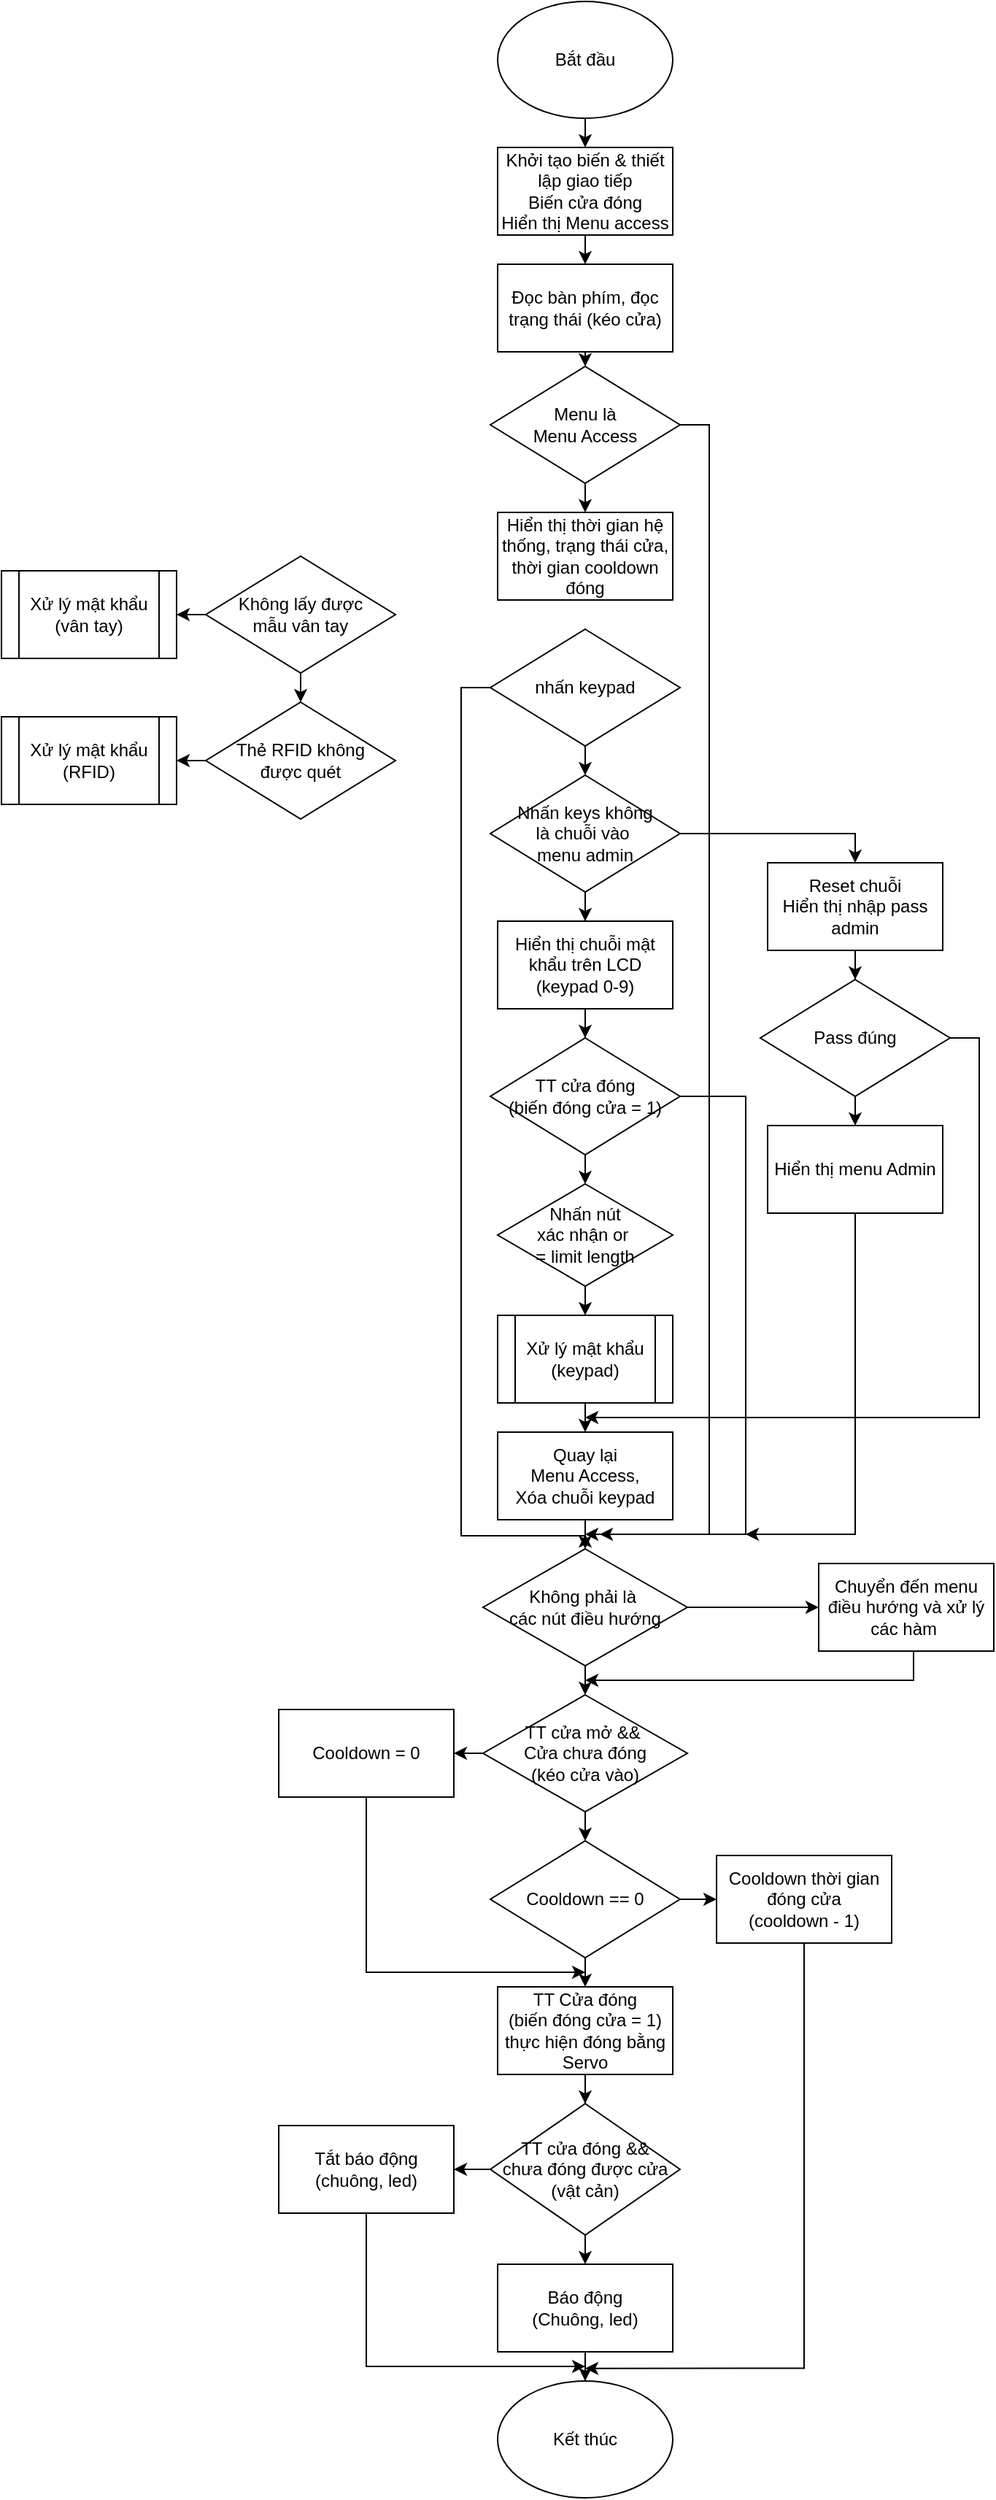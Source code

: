 <mxfile version="20.8.10" type="device"><diagram name="Page-1" id="b98hYyMKj8YlStej-2vi"><mxGraphModel dx="780" dy="544" grid="1" gridSize="10" guides="1" tooltips="1" connect="1" arrows="1" fold="1" page="1" pageScale="1" pageWidth="850" pageHeight="1100" math="0" shadow="0"><root><mxCell id="0"/><mxCell id="1" parent="0"/><mxCell id="kF2zUSh8qa5_2cd2_xew-3" style="edgeStyle=orthogonalEdgeStyle;rounded=0;orthogonalLoop=1;jettySize=auto;html=1;exitX=0.5;exitY=1;exitDx=0;exitDy=0;entryX=0.5;entryY=0;entryDx=0;entryDy=0;" parent="1" source="kF2zUSh8qa5_2cd2_xew-1" target="kF2zUSh8qa5_2cd2_xew-2" edge="1"><mxGeometry relative="1" as="geometry"/></mxCell><mxCell id="kF2zUSh8qa5_2cd2_xew-1" value="Bắt đầu" style="ellipse;whiteSpace=wrap;html=1;" parent="1" vertex="1"><mxGeometry x="350" y="10" width="120" height="80" as="geometry"/></mxCell><mxCell id="uXcftmySkMfu-KQS0OOE-52" style="edgeStyle=orthogonalEdgeStyle;rounded=0;orthogonalLoop=1;jettySize=auto;html=1;exitX=0.5;exitY=1;exitDx=0;exitDy=0;entryX=0.5;entryY=0;entryDx=0;entryDy=0;" parent="1" source="kF2zUSh8qa5_2cd2_xew-2" target="uXcftmySkMfu-KQS0OOE-51" edge="1"><mxGeometry relative="1" as="geometry"/></mxCell><mxCell id="kF2zUSh8qa5_2cd2_xew-2" value="Khởi tạo biến &amp;amp; thiết lập giao tiếp&lt;br&gt;Biến cửa đóng&lt;br&gt;Hiển thị Menu access" style="rounded=0;whiteSpace=wrap;html=1;" parent="1" vertex="1"><mxGeometry x="350" y="110" width="120" height="60" as="geometry"/></mxCell><mxCell id="uXcftmySkMfu-KQS0OOE-42" style="edgeStyle=orthogonalEdgeStyle;rounded=0;orthogonalLoop=1;jettySize=auto;html=1;exitX=0.5;exitY=1;exitDx=0;exitDy=0;entryX=0.5;entryY=0;entryDx=0;entryDy=0;" parent="1" source="kF2zUSh8qa5_2cd2_xew-6" target="kF2zUSh8qa5_2cd2_xew-20" edge="1"><mxGeometry relative="1" as="geometry"/></mxCell><mxCell id="uXcftmySkMfu-KQS0OOE-66" style="edgeStyle=orthogonalEdgeStyle;rounded=0;orthogonalLoop=1;jettySize=auto;html=1;exitX=1;exitY=0.5;exitDx=0;exitDy=0;" parent="1" source="kF2zUSh8qa5_2cd2_xew-6" edge="1"><mxGeometry relative="1" as="geometry"><mxPoint x="410" y="1060" as="targetPoint"/><Array as="points"><mxPoint x="520" y="760"/><mxPoint x="520" y="1060"/></Array></mxGeometry></mxCell><mxCell id="kF2zUSh8qa5_2cd2_xew-6" value="TT cửa đóng&lt;br&gt;(biến đóng cửa = 1)" style="rhombus;whiteSpace=wrap;html=1;" parent="1" vertex="1"><mxGeometry x="345" y="720" width="130" height="80" as="geometry"/></mxCell><mxCell id="kF2zUSh8qa5_2cd2_xew-118" style="edgeStyle=orthogonalEdgeStyle;rounded=0;orthogonalLoop=1;jettySize=auto;html=1;exitX=0.5;exitY=1;exitDx=0;exitDy=0;entryX=0.5;entryY=0;entryDx=0;entryDy=0;" parent="1" source="kF2zUSh8qa5_2cd2_xew-12" target="kF2zUSh8qa5_2cd2_xew-15" edge="1"><mxGeometry relative="1" as="geometry"/></mxCell><mxCell id="uXcftmySkMfu-KQS0OOE-57" style="edgeStyle=orthogonalEdgeStyle;rounded=0;orthogonalLoop=1;jettySize=auto;html=1;exitX=1;exitY=0.5;exitDx=0;exitDy=0;" parent="1" source="kF2zUSh8qa5_2cd2_xew-12" edge="1"><mxGeometry relative="1" as="geometry"><mxPoint x="420" y="1060" as="targetPoint"/><Array as="points"><mxPoint x="495" y="300"/><mxPoint x="495" y="1060"/></Array></mxGeometry></mxCell><mxCell id="kF2zUSh8qa5_2cd2_xew-12" value="Menu là&lt;br&gt;Menu Access" style="rhombus;whiteSpace=wrap;html=1;" parent="1" vertex="1"><mxGeometry x="345" y="260" width="130" height="80" as="geometry"/></mxCell><mxCell id="kF2zUSh8qa5_2cd2_xew-15" value="Hiển thị thời gian hệ thống, trạng thái cửa, thời gian cooldown đóng" style="rounded=0;whiteSpace=wrap;html=1;" parent="1" vertex="1"><mxGeometry x="350" y="360" width="120" height="60" as="geometry"/></mxCell><mxCell id="uXcftmySkMfu-KQS0OOE-43" style="edgeStyle=orthogonalEdgeStyle;rounded=0;orthogonalLoop=1;jettySize=auto;html=1;exitX=0.5;exitY=1;exitDx=0;exitDy=0;" parent="1" source="kF2zUSh8qa5_2cd2_xew-18" target="kF2zUSh8qa5_2cd2_xew-6" edge="1"><mxGeometry relative="1" as="geometry"/></mxCell><mxCell id="kF2zUSh8qa5_2cd2_xew-18" value="Hiển thị chuỗi mật khẩu trên LCD&lt;br&gt;(keypad 0-9)" style="rounded=0;whiteSpace=wrap;html=1;" parent="1" vertex="1"><mxGeometry x="350" y="640" width="120" height="60" as="geometry"/></mxCell><mxCell id="uXcftmySkMfu-KQS0OOE-45" style="edgeStyle=orthogonalEdgeStyle;rounded=0;orthogonalLoop=1;jettySize=auto;html=1;exitX=0.5;exitY=1;exitDx=0;exitDy=0;entryX=0.5;entryY=0;entryDx=0;entryDy=0;" parent="1" source="kF2zUSh8qa5_2cd2_xew-20" target="kF2zUSh8qa5_2cd2_xew-23" edge="1"><mxGeometry relative="1" as="geometry"/></mxCell><mxCell id="kF2zUSh8qa5_2cd2_xew-20" value="Nhấn nút&lt;br&gt;xác nhận or&amp;nbsp;&lt;br&gt;= limit length" style="rhombus;whiteSpace=wrap;html=1;" parent="1" vertex="1"><mxGeometry x="350" y="820" width="120" height="70" as="geometry"/></mxCell><mxCell id="uXcftmySkMfu-KQS0OOE-48" style="edgeStyle=orthogonalEdgeStyle;rounded=0;orthogonalLoop=1;jettySize=auto;html=1;exitX=0.5;exitY=1;exitDx=0;exitDy=0;entryX=0.5;entryY=0;entryDx=0;entryDy=0;" parent="1" source="kF2zUSh8qa5_2cd2_xew-23" target="kF2zUSh8qa5_2cd2_xew-60" edge="1"><mxGeometry relative="1" as="geometry"/></mxCell><mxCell id="kF2zUSh8qa5_2cd2_xew-23" value="Xử lý mật khẩu&lt;br&gt;(keypad)" style="shape=process;whiteSpace=wrap;html=1;backgroundOutline=1;" parent="1" vertex="1"><mxGeometry x="350" y="910" width="120" height="60" as="geometry"/></mxCell><mxCell id="kF2zUSh8qa5_2cd2_xew-159" style="edgeStyle=orthogonalEdgeStyle;rounded=0;orthogonalLoop=1;jettySize=auto;html=1;exitX=0.5;exitY=1;exitDx=0;exitDy=0;" parent="1" source="kF2zUSh8qa5_2cd2_xew-27" target="kF2zUSh8qa5_2cd2_xew-18" edge="1"><mxGeometry relative="1" as="geometry"/></mxCell><mxCell id="uXcftmySkMfu-KQS0OOE-63" style="edgeStyle=orthogonalEdgeStyle;rounded=0;orthogonalLoop=1;jettySize=auto;html=1;entryX=0.5;entryY=0;entryDx=0;entryDy=0;" parent="1" source="kF2zUSh8qa5_2cd2_xew-27" target="kF2zUSh8qa5_2cd2_xew-123" edge="1"><mxGeometry relative="1" as="geometry"/></mxCell><mxCell id="kF2zUSh8qa5_2cd2_xew-27" value="Nhấn keys không&lt;br&gt;là chuỗi vào&amp;nbsp;&lt;br&gt;menu admin" style="rhombus;whiteSpace=wrap;html=1;" parent="1" vertex="1"><mxGeometry x="345" y="540" width="130" height="80" as="geometry"/></mxCell><mxCell id="kF2zUSh8qa5_2cd2_xew-111" style="edgeStyle=orthogonalEdgeStyle;rounded=0;orthogonalLoop=1;jettySize=auto;html=1;" parent="1" edge="1"><mxGeometry relative="1" as="geometry"><mxPoint x="410" y="1631.333" as="targetPoint"/><mxPoint x="560" y="1340" as="sourcePoint"/><Array as="points"><mxPoint x="560" y="1631"/></Array></mxGeometry></mxCell><mxCell id="kF2zUSh8qa5_2cd2_xew-35" value="Cooldown thời gian đóng cửa&lt;br&gt;(cooldown - 1)" style="rounded=0;whiteSpace=wrap;html=1;" parent="1" vertex="1"><mxGeometry x="500" y="1280" width="120" height="60" as="geometry"/></mxCell><mxCell id="kF2zUSh8qa5_2cd2_xew-105" style="edgeStyle=orthogonalEdgeStyle;rounded=0;orthogonalLoop=1;jettySize=auto;html=1;exitX=0.5;exitY=1;exitDx=0;exitDy=0;entryX=0.5;entryY=0;entryDx=0;entryDy=0;" parent="1" source="kF2zUSh8qa5_2cd2_xew-36" target="kF2zUSh8qa5_2cd2_xew-40" edge="1"><mxGeometry relative="1" as="geometry"/></mxCell><mxCell id="kF2zUSh8qa5_2cd2_xew-109" style="edgeStyle=orthogonalEdgeStyle;rounded=0;orthogonalLoop=1;jettySize=auto;html=1;exitX=0;exitY=0.5;exitDx=0;exitDy=0;entryX=1;entryY=0.5;entryDx=0;entryDy=0;" parent="1" source="kF2zUSh8qa5_2cd2_xew-36" target="kF2zUSh8qa5_2cd2_xew-44" edge="1"><mxGeometry relative="1" as="geometry"/></mxCell><mxCell id="kF2zUSh8qa5_2cd2_xew-36" value="TT cửa mở &amp;amp;&amp;amp;&amp;nbsp;&lt;br&gt;Cửa chưa đóng&lt;br&gt;(kéo cửa vào)" style="rhombus;whiteSpace=wrap;html=1;" parent="1" vertex="1"><mxGeometry x="340" y="1170" width="140" height="80" as="geometry"/></mxCell><mxCell id="kF2zUSh8qa5_2cd2_xew-107" style="edgeStyle=orthogonalEdgeStyle;rounded=0;orthogonalLoop=1;jettySize=auto;html=1;exitX=1;exitY=0.5;exitDx=0;exitDy=0;entryX=0;entryY=0.5;entryDx=0;entryDy=0;" parent="1" source="kF2zUSh8qa5_2cd2_xew-40" edge="1"><mxGeometry relative="1" as="geometry"><mxPoint x="500" y="1310" as="targetPoint"/></mxGeometry></mxCell><mxCell id="kF2zUSh8qa5_2cd2_xew-108" style="edgeStyle=orthogonalEdgeStyle;rounded=0;orthogonalLoop=1;jettySize=auto;html=1;exitX=0.5;exitY=1;exitDx=0;exitDy=0;entryX=0.5;entryY=0;entryDx=0;entryDy=0;" parent="1" source="kF2zUSh8qa5_2cd2_xew-40" target="kF2zUSh8qa5_2cd2_xew-42" edge="1"><mxGeometry relative="1" as="geometry"/></mxCell><mxCell id="kF2zUSh8qa5_2cd2_xew-40" value="Cooldown == 0" style="rhombus;whiteSpace=wrap;html=1;" parent="1" vertex="1"><mxGeometry x="345" y="1270" width="130" height="80" as="geometry"/></mxCell><mxCell id="kF2zUSh8qa5_2cd2_xew-81" style="edgeStyle=orthogonalEdgeStyle;rounded=0;orthogonalLoop=1;jettySize=auto;html=1;" parent="1" source="kF2zUSh8qa5_2cd2_xew-42" target="kF2zUSh8qa5_2cd2_xew-80" edge="1"><mxGeometry relative="1" as="geometry"/></mxCell><mxCell id="kF2zUSh8qa5_2cd2_xew-42" value="TT Cửa đóng&lt;br&gt;(biến đóng cửa = 1)&lt;br&gt;thực hiện đóng bằng Servo" style="rounded=0;whiteSpace=wrap;html=1;" parent="1" vertex="1"><mxGeometry x="350" y="1370" width="120" height="60" as="geometry"/></mxCell><mxCell id="kF2zUSh8qa5_2cd2_xew-110" style="edgeStyle=orthogonalEdgeStyle;rounded=0;orthogonalLoop=1;jettySize=auto;html=1;exitX=0.5;exitY=1;exitDx=0;exitDy=0;" parent="1" source="kF2zUSh8qa5_2cd2_xew-44" edge="1"><mxGeometry relative="1" as="geometry"><mxPoint x="410" y="1360" as="targetPoint"/><Array as="points"><mxPoint x="260" y="1360"/></Array></mxGeometry></mxCell><mxCell id="kF2zUSh8qa5_2cd2_xew-44" value="Cooldown = 0" style="rounded=0;whiteSpace=wrap;html=1;" parent="1" vertex="1"><mxGeometry x="200" y="1180" width="120" height="60" as="geometry"/></mxCell><mxCell id="kF2zUSh8qa5_2cd2_xew-49" value="Xử lý mật khẩu&lt;br&gt;(vân tay)" style="shape=process;whiteSpace=wrap;html=1;backgroundOutline=1;" parent="1" vertex="1"><mxGeometry x="10" y="400" width="120" height="60" as="geometry"/></mxCell><mxCell id="kF2zUSh8qa5_2cd2_xew-55" style="edgeStyle=orthogonalEdgeStyle;rounded=0;orthogonalLoop=1;jettySize=auto;html=1;exitX=0.5;exitY=1;exitDx=0;exitDy=0;entryX=0.5;entryY=0;entryDx=0;entryDy=0;" parent="1" source="kF2zUSh8qa5_2cd2_xew-52" edge="1"><mxGeometry relative="1" as="geometry"><mxPoint x="215" y="490" as="targetPoint"/></mxGeometry></mxCell><mxCell id="kF2zUSh8qa5_2cd2_xew-68" style="edgeStyle=orthogonalEdgeStyle;rounded=0;orthogonalLoop=1;jettySize=auto;html=1;exitX=0;exitY=0.5;exitDx=0;exitDy=0;" parent="1" source="kF2zUSh8qa5_2cd2_xew-52" target="kF2zUSh8qa5_2cd2_xew-49" edge="1"><mxGeometry relative="1" as="geometry"/></mxCell><mxCell id="kF2zUSh8qa5_2cd2_xew-52" value="Không lấy được&lt;br&gt;mẫu vân tay" style="rhombus;whiteSpace=wrap;html=1;" parent="1" vertex="1"><mxGeometry x="150" y="390" width="130" height="80" as="geometry"/></mxCell><mxCell id="kF2zUSh8qa5_2cd2_xew-69" style="edgeStyle=orthogonalEdgeStyle;rounded=0;orthogonalLoop=1;jettySize=auto;html=1;exitX=0;exitY=0.5;exitDx=0;exitDy=0;entryX=1;entryY=0.5;entryDx=0;entryDy=0;" parent="1" source="kF2zUSh8qa5_2cd2_xew-54" target="kF2zUSh8qa5_2cd2_xew-67" edge="1"><mxGeometry relative="1" as="geometry"/></mxCell><mxCell id="kF2zUSh8qa5_2cd2_xew-54" value="Thẻ RFID không &lt;br&gt;được quét" style="rhombus;whiteSpace=wrap;html=1;" parent="1" vertex="1"><mxGeometry x="150" y="490" width="130" height="80" as="geometry"/></mxCell><mxCell id="uXcftmySkMfu-KQS0OOE-67" style="edgeStyle=orthogonalEdgeStyle;rounded=0;orthogonalLoop=1;jettySize=auto;html=1;exitX=0.5;exitY=1;exitDx=0;exitDy=0;" parent="1" source="kF2zUSh8qa5_2cd2_xew-58" edge="1"><mxGeometry relative="1" as="geometry"><mxPoint x="520" y="1060" as="targetPoint"/><Array as="points"><mxPoint x="595" y="1060"/></Array></mxGeometry></mxCell><mxCell id="kF2zUSh8qa5_2cd2_xew-58" value="Hiển thị menu Admin" style="rounded=0;whiteSpace=wrap;html=1;" parent="1" vertex="1"><mxGeometry x="535" y="780" width="120" height="60" as="geometry"/></mxCell><mxCell id="aVrhky-palieclj_PhHh-5" style="edgeStyle=orthogonalEdgeStyle;rounded=0;orthogonalLoop=1;jettySize=auto;html=1;exitX=0.5;exitY=1;exitDx=0;exitDy=0;entryX=0.5;entryY=0;entryDx=0;entryDy=0;" parent="1" source="kF2zUSh8qa5_2cd2_xew-60" target="aVrhky-palieclj_PhHh-3" edge="1"><mxGeometry relative="1" as="geometry"><Array as="points"><mxPoint x="410" y="1070"/></Array></mxGeometry></mxCell><mxCell id="kF2zUSh8qa5_2cd2_xew-60" value="Quay lại&lt;br&gt;Menu Access,&lt;br&gt;Xóa chuỗi keypad" style="rounded=0;whiteSpace=wrap;html=1;" parent="1" vertex="1"><mxGeometry x="350" y="990" width="120" height="60" as="geometry"/></mxCell><mxCell id="kF2zUSh8qa5_2cd2_xew-67" value="Xử lý mật khẩu&lt;br&gt;(RFID)" style="shape=process;whiteSpace=wrap;html=1;backgroundOutline=1;" parent="1" vertex="1"><mxGeometry x="10" y="500" width="120" height="60" as="geometry"/></mxCell><mxCell id="kF2zUSh8qa5_2cd2_xew-83" style="edgeStyle=orthogonalEdgeStyle;rounded=0;orthogonalLoop=1;jettySize=auto;html=1;exitX=0.5;exitY=1;exitDx=0;exitDy=0;entryX=0.5;entryY=0;entryDx=0;entryDy=0;" parent="1" source="kF2zUSh8qa5_2cd2_xew-80" target="kF2zUSh8qa5_2cd2_xew-82" edge="1"><mxGeometry relative="1" as="geometry"/></mxCell><mxCell id="kF2zUSh8qa5_2cd2_xew-86" style="edgeStyle=orthogonalEdgeStyle;rounded=0;orthogonalLoop=1;jettySize=auto;html=1;entryX=1;entryY=0.5;entryDx=0;entryDy=0;" parent="1" source="kF2zUSh8qa5_2cd2_xew-80" target="kF2zUSh8qa5_2cd2_xew-84" edge="1"><mxGeometry relative="1" as="geometry"/></mxCell><mxCell id="kF2zUSh8qa5_2cd2_xew-80" value="TT cửa đóng &amp;amp;&amp;amp;&lt;br&gt;chưa đóng được cửa&lt;br&gt;(vật cản)" style="rhombus;whiteSpace=wrap;html=1;" parent="1" vertex="1"><mxGeometry x="345" y="1450" width="130" height="90" as="geometry"/></mxCell><mxCell id="kF2zUSh8qa5_2cd2_xew-88" style="edgeStyle=orthogonalEdgeStyle;rounded=0;orthogonalLoop=1;jettySize=auto;html=1;exitX=0.5;exitY=1;exitDx=0;exitDy=0;" parent="1" source="kF2zUSh8qa5_2cd2_xew-82" target="kF2zUSh8qa5_2cd2_xew-87" edge="1"><mxGeometry relative="1" as="geometry"/></mxCell><mxCell id="kF2zUSh8qa5_2cd2_xew-82" value="Báo động&lt;br&gt;(Chuông, led)" style="rounded=0;whiteSpace=wrap;html=1;" parent="1" vertex="1"><mxGeometry x="350" y="1560" width="120" height="60" as="geometry"/></mxCell><mxCell id="kF2zUSh8qa5_2cd2_xew-90" style="edgeStyle=orthogonalEdgeStyle;rounded=0;orthogonalLoop=1;jettySize=auto;html=1;exitX=0.5;exitY=1;exitDx=0;exitDy=0;" parent="1" source="kF2zUSh8qa5_2cd2_xew-84" edge="1"><mxGeometry relative="1" as="geometry"><mxPoint x="410" y="1630" as="targetPoint"/><Array as="points"><mxPoint x="260" y="1630"/></Array></mxGeometry></mxCell><mxCell id="kF2zUSh8qa5_2cd2_xew-84" value="Tắt báo động&lt;br&gt;(chuông, led)" style="rounded=0;whiteSpace=wrap;html=1;" parent="1" vertex="1"><mxGeometry x="200" y="1465" width="120" height="60" as="geometry"/></mxCell><mxCell id="kF2zUSh8qa5_2cd2_xew-87" value="Kết thúc" style="ellipse;whiteSpace=wrap;html=1;" parent="1" vertex="1"><mxGeometry x="350" y="1640" width="120" height="80" as="geometry"/></mxCell><mxCell id="kF2zUSh8qa5_2cd2_xew-127" style="edgeStyle=orthogonalEdgeStyle;rounded=0;orthogonalLoop=1;jettySize=auto;html=1;exitX=0.5;exitY=1;exitDx=0;exitDy=0;" parent="1" edge="1"><mxGeometry relative="1" as="geometry"><mxPoint x="595" y="730" as="sourcePoint"/><mxPoint x="595" y="750" as="targetPoint"/></mxGeometry></mxCell><mxCell id="uXcftmySkMfu-KQS0OOE-64" style="edgeStyle=orthogonalEdgeStyle;rounded=0;orthogonalLoop=1;jettySize=auto;html=1;exitX=0.5;exitY=1;exitDx=0;exitDy=0;" parent="1" source="kF2zUSh8qa5_2cd2_xew-123" target="kF2zUSh8qa5_2cd2_xew-124" edge="1"><mxGeometry relative="1" as="geometry"/></mxCell><mxCell id="kF2zUSh8qa5_2cd2_xew-123" value="Reset chuỗi&lt;br&gt;Hiển thị nhập pass admin" style="rounded=0;whiteSpace=wrap;html=1;" parent="1" vertex="1"><mxGeometry x="535" y="600" width="120" height="60" as="geometry"/></mxCell><mxCell id="uXcftmySkMfu-KQS0OOE-65" style="edgeStyle=orthogonalEdgeStyle;rounded=0;orthogonalLoop=1;jettySize=auto;html=1;exitX=0.5;exitY=1;exitDx=0;exitDy=0;entryX=0.5;entryY=0;entryDx=0;entryDy=0;" parent="1" source="kF2zUSh8qa5_2cd2_xew-124" target="kF2zUSh8qa5_2cd2_xew-58" edge="1"><mxGeometry relative="1" as="geometry"/></mxCell><mxCell id="uXcftmySkMfu-KQS0OOE-68" style="edgeStyle=orthogonalEdgeStyle;rounded=0;orthogonalLoop=1;jettySize=auto;html=1;exitX=1;exitY=0.5;exitDx=0;exitDy=0;" parent="1" source="kF2zUSh8qa5_2cd2_xew-124" edge="1"><mxGeometry relative="1" as="geometry"><mxPoint x="410" y="980" as="targetPoint"/><Array as="points"><mxPoint x="680" y="720"/><mxPoint x="680" y="980"/></Array></mxGeometry></mxCell><mxCell id="kF2zUSh8qa5_2cd2_xew-124" value="Pass đúng" style="rhombus;whiteSpace=wrap;html=1;" parent="1" vertex="1"><mxGeometry x="530" y="680" width="130" height="80" as="geometry"/></mxCell><mxCell id="aVrhky-palieclj_PhHh-4" style="edgeStyle=orthogonalEdgeStyle;rounded=0;orthogonalLoop=1;jettySize=auto;html=1;exitX=0.5;exitY=1;exitDx=0;exitDy=0;entryX=0.5;entryY=0;entryDx=0;entryDy=0;" parent="1" source="aVrhky-palieclj_PhHh-3" target="kF2zUSh8qa5_2cd2_xew-36" edge="1"><mxGeometry relative="1" as="geometry"/></mxCell><mxCell id="aVrhky-palieclj_PhHh-16" style="edgeStyle=orthogonalEdgeStyle;rounded=0;orthogonalLoop=1;jettySize=auto;html=1;exitX=1;exitY=0.5;exitDx=0;exitDy=0;entryX=0;entryY=0.5;entryDx=0;entryDy=0;" parent="1" source="aVrhky-palieclj_PhHh-3" target="aVrhky-palieclj_PhHh-15" edge="1"><mxGeometry relative="1" as="geometry"/></mxCell><mxCell id="aVrhky-palieclj_PhHh-3" value="Không phải là&amp;nbsp;&lt;br&gt;các nút điều hướng" style="rhombus;whiteSpace=wrap;html=1;" parent="1" vertex="1"><mxGeometry x="340" y="1070" width="140" height="80" as="geometry"/></mxCell><mxCell id="aVrhky-palieclj_PhHh-17" style="edgeStyle=orthogonalEdgeStyle;rounded=0;orthogonalLoop=1;jettySize=auto;html=1;exitX=0.5;exitY=1;exitDx=0;exitDy=0;" parent="1" source="aVrhky-palieclj_PhHh-15" edge="1"><mxGeometry relative="1" as="geometry"><mxPoint x="410" y="1160" as="targetPoint"/><Array as="points"><mxPoint x="635" y="1160"/></Array></mxGeometry></mxCell><mxCell id="aVrhky-palieclj_PhHh-15" value="Chuyển đến menu điều hướng và xử lý các hàm&amp;nbsp;" style="rounded=0;whiteSpace=wrap;html=1;" parent="1" vertex="1"><mxGeometry x="570" y="1080" width="120" height="60" as="geometry"/></mxCell><mxCell id="uXcftmySkMfu-KQS0OOE-44" style="edgeStyle=orthogonalEdgeStyle;rounded=0;orthogonalLoop=1;jettySize=auto;html=1;exitX=0.5;exitY=1;exitDx=0;exitDy=0;entryX=0.5;entryY=0;entryDx=0;entryDy=0;" parent="1" source="uXcftmySkMfu-KQS0OOE-41" target="kF2zUSh8qa5_2cd2_xew-27" edge="1"><mxGeometry relative="1" as="geometry"/></mxCell><mxCell id="uXcftmySkMfu-KQS0OOE-56" style="edgeStyle=orthogonalEdgeStyle;rounded=0;orthogonalLoop=1;jettySize=auto;html=1;exitX=0;exitY=0.5;exitDx=0;exitDy=0;" parent="1" source="uXcftmySkMfu-KQS0OOE-41" edge="1"><mxGeometry relative="1" as="geometry"><mxPoint x="410" y="1060" as="targetPoint"/><Array as="points"><mxPoint x="325" y="480"/><mxPoint x="325" y="1061"/></Array></mxGeometry></mxCell><mxCell id="uXcftmySkMfu-KQS0OOE-41" value="nhấn keypad" style="rhombus;whiteSpace=wrap;html=1;" parent="1" vertex="1"><mxGeometry x="345" y="440" width="130" height="80" as="geometry"/></mxCell><mxCell id="uXcftmySkMfu-KQS0OOE-53" style="edgeStyle=orthogonalEdgeStyle;rounded=0;orthogonalLoop=1;jettySize=auto;html=1;exitX=0.5;exitY=1;exitDx=0;exitDy=0;entryX=0.5;entryY=0;entryDx=0;entryDy=0;" parent="1" source="uXcftmySkMfu-KQS0OOE-51" target="kF2zUSh8qa5_2cd2_xew-12" edge="1"><mxGeometry relative="1" as="geometry"/></mxCell><mxCell id="uXcftmySkMfu-KQS0OOE-51" value="Đọc bàn phím, đọc trạng thái (kéo cửa)" style="rounded=0;whiteSpace=wrap;html=1;" parent="1" vertex="1"><mxGeometry x="350" y="190" width="120" height="60" as="geometry"/></mxCell></root></mxGraphModel></diagram></mxfile>